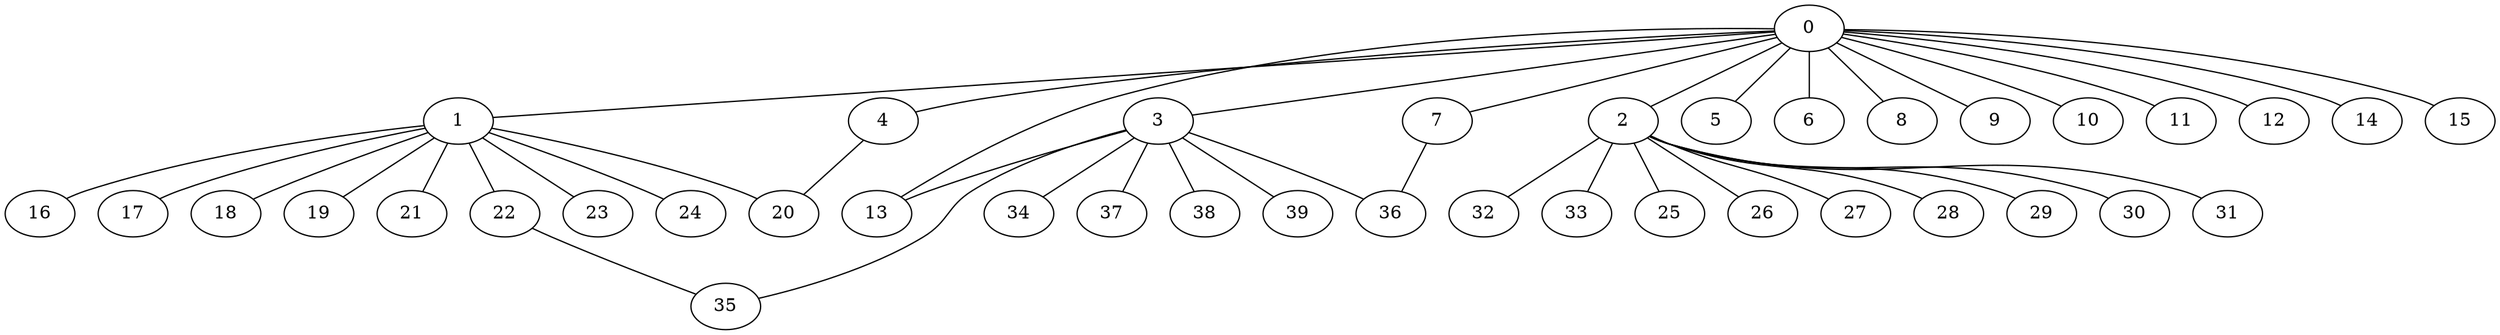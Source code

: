 
graph graphname {
    0 -- 1
0 -- 2
0 -- 3
0 -- 4
0 -- 5
0 -- 6
0 -- 7
0 -- 8
0 -- 9
0 -- 10
0 -- 11
0 -- 12
0 -- 13
0 -- 14
0 -- 15
1 -- 16
1 -- 17
1 -- 18
1 -- 19
1 -- 20
1 -- 21
1 -- 22
1 -- 23
1 -- 24
2 -- 32
2 -- 33
2 -- 25
2 -- 26
2 -- 27
2 -- 28
2 -- 29
2 -- 30
2 -- 31
3 -- 34
3 -- 35
3 -- 36
3 -- 37
3 -- 38
3 -- 39
3 -- 13
4 -- 20
7 -- 36
22 -- 35

}
